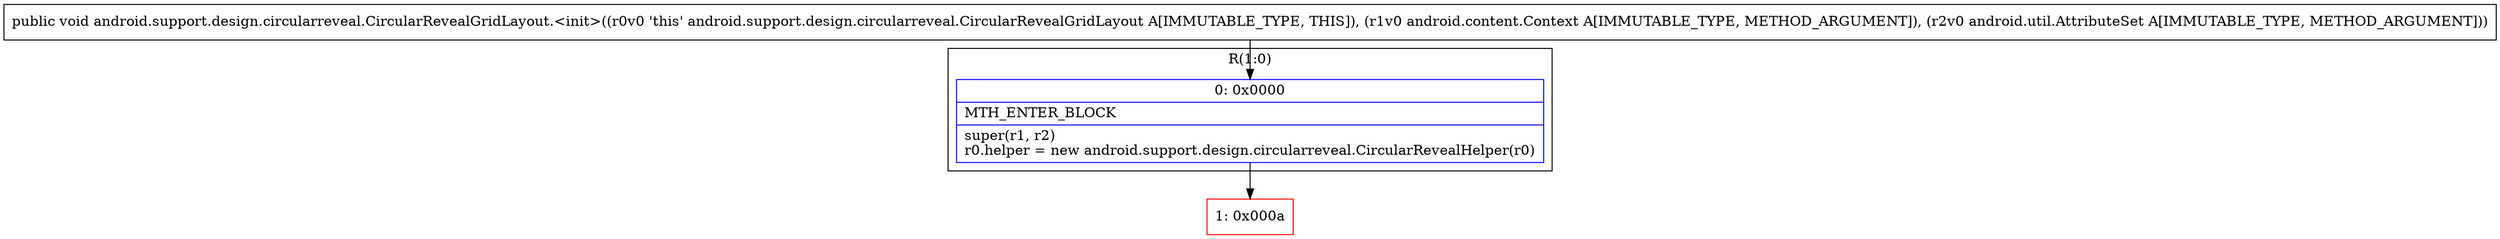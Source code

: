 digraph "CFG forandroid.support.design.circularreveal.CircularRevealGridLayout.\<init\>(Landroid\/content\/Context;Landroid\/util\/AttributeSet;)V" {
subgraph cluster_Region_1085625546 {
label = "R(1:0)";
node [shape=record,color=blue];
Node_0 [shape=record,label="{0\:\ 0x0000|MTH_ENTER_BLOCK\l|super(r1, r2)\lr0.helper = new android.support.design.circularreveal.CircularRevealHelper(r0)\l}"];
}
Node_1 [shape=record,color=red,label="{1\:\ 0x000a}"];
MethodNode[shape=record,label="{public void android.support.design.circularreveal.CircularRevealGridLayout.\<init\>((r0v0 'this' android.support.design.circularreveal.CircularRevealGridLayout A[IMMUTABLE_TYPE, THIS]), (r1v0 android.content.Context A[IMMUTABLE_TYPE, METHOD_ARGUMENT]), (r2v0 android.util.AttributeSet A[IMMUTABLE_TYPE, METHOD_ARGUMENT])) }"];
MethodNode -> Node_0;
Node_0 -> Node_1;
}

